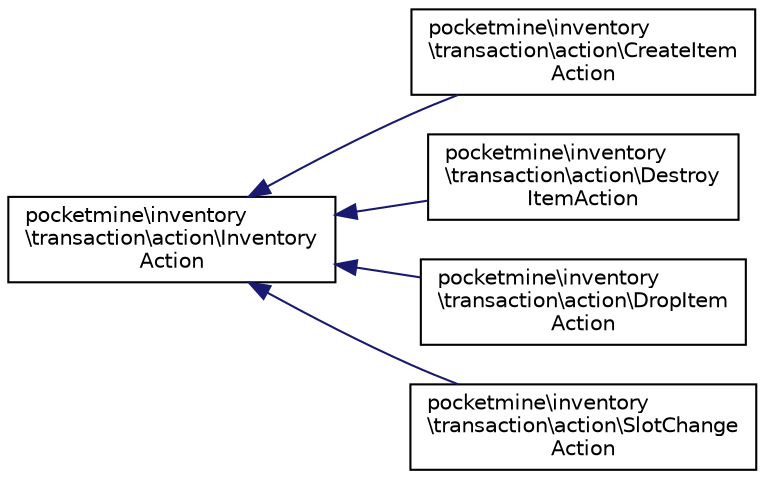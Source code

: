 digraph "Graphical Class Hierarchy"
{
 // INTERACTIVE_SVG=YES
 // LATEX_PDF_SIZE
  edge [fontname="Helvetica",fontsize="10",labelfontname="Helvetica",labelfontsize="10"];
  node [fontname="Helvetica",fontsize="10",shape=record];
  rankdir="LR";
  Node0 [label="pocketmine\\inventory\l\\transaction\\action\\Inventory\lAction",height=0.2,width=0.4,color="black", fillcolor="white", style="filled",URL="$df/def/classpocketmine_1_1inventory_1_1transaction_1_1action_1_1_inventory_action.html",tooltip=" "];
  Node0 -> Node1 [dir="back",color="midnightblue",fontsize="10",style="solid",fontname="Helvetica"];
  Node1 [label="pocketmine\\inventory\l\\transaction\\action\\CreateItem\lAction",height=0.2,width=0.4,color="black", fillcolor="white", style="filled",URL="$d8/dcd/classpocketmine_1_1inventory_1_1transaction_1_1action_1_1_create_item_action.html",tooltip=" "];
  Node0 -> Node2 [dir="back",color="midnightblue",fontsize="10",style="solid",fontname="Helvetica"];
  Node2 [label="pocketmine\\inventory\l\\transaction\\action\\Destroy\lItemAction",height=0.2,width=0.4,color="black", fillcolor="white", style="filled",URL="$d1/d7b/classpocketmine_1_1inventory_1_1transaction_1_1action_1_1_destroy_item_action.html",tooltip=" "];
  Node0 -> Node3 [dir="back",color="midnightblue",fontsize="10",style="solid",fontname="Helvetica"];
  Node3 [label="pocketmine\\inventory\l\\transaction\\action\\DropItem\lAction",height=0.2,width=0.4,color="black", fillcolor="white", style="filled",URL="$d1/dbe/classpocketmine_1_1inventory_1_1transaction_1_1action_1_1_drop_item_action.html",tooltip=" "];
  Node0 -> Node4 [dir="back",color="midnightblue",fontsize="10",style="solid",fontname="Helvetica"];
  Node4 [label="pocketmine\\inventory\l\\transaction\\action\\SlotChange\lAction",height=0.2,width=0.4,color="black", fillcolor="white", style="filled",URL="$d9/dc8/classpocketmine_1_1inventory_1_1transaction_1_1action_1_1_slot_change_action.html",tooltip=" "];
}
